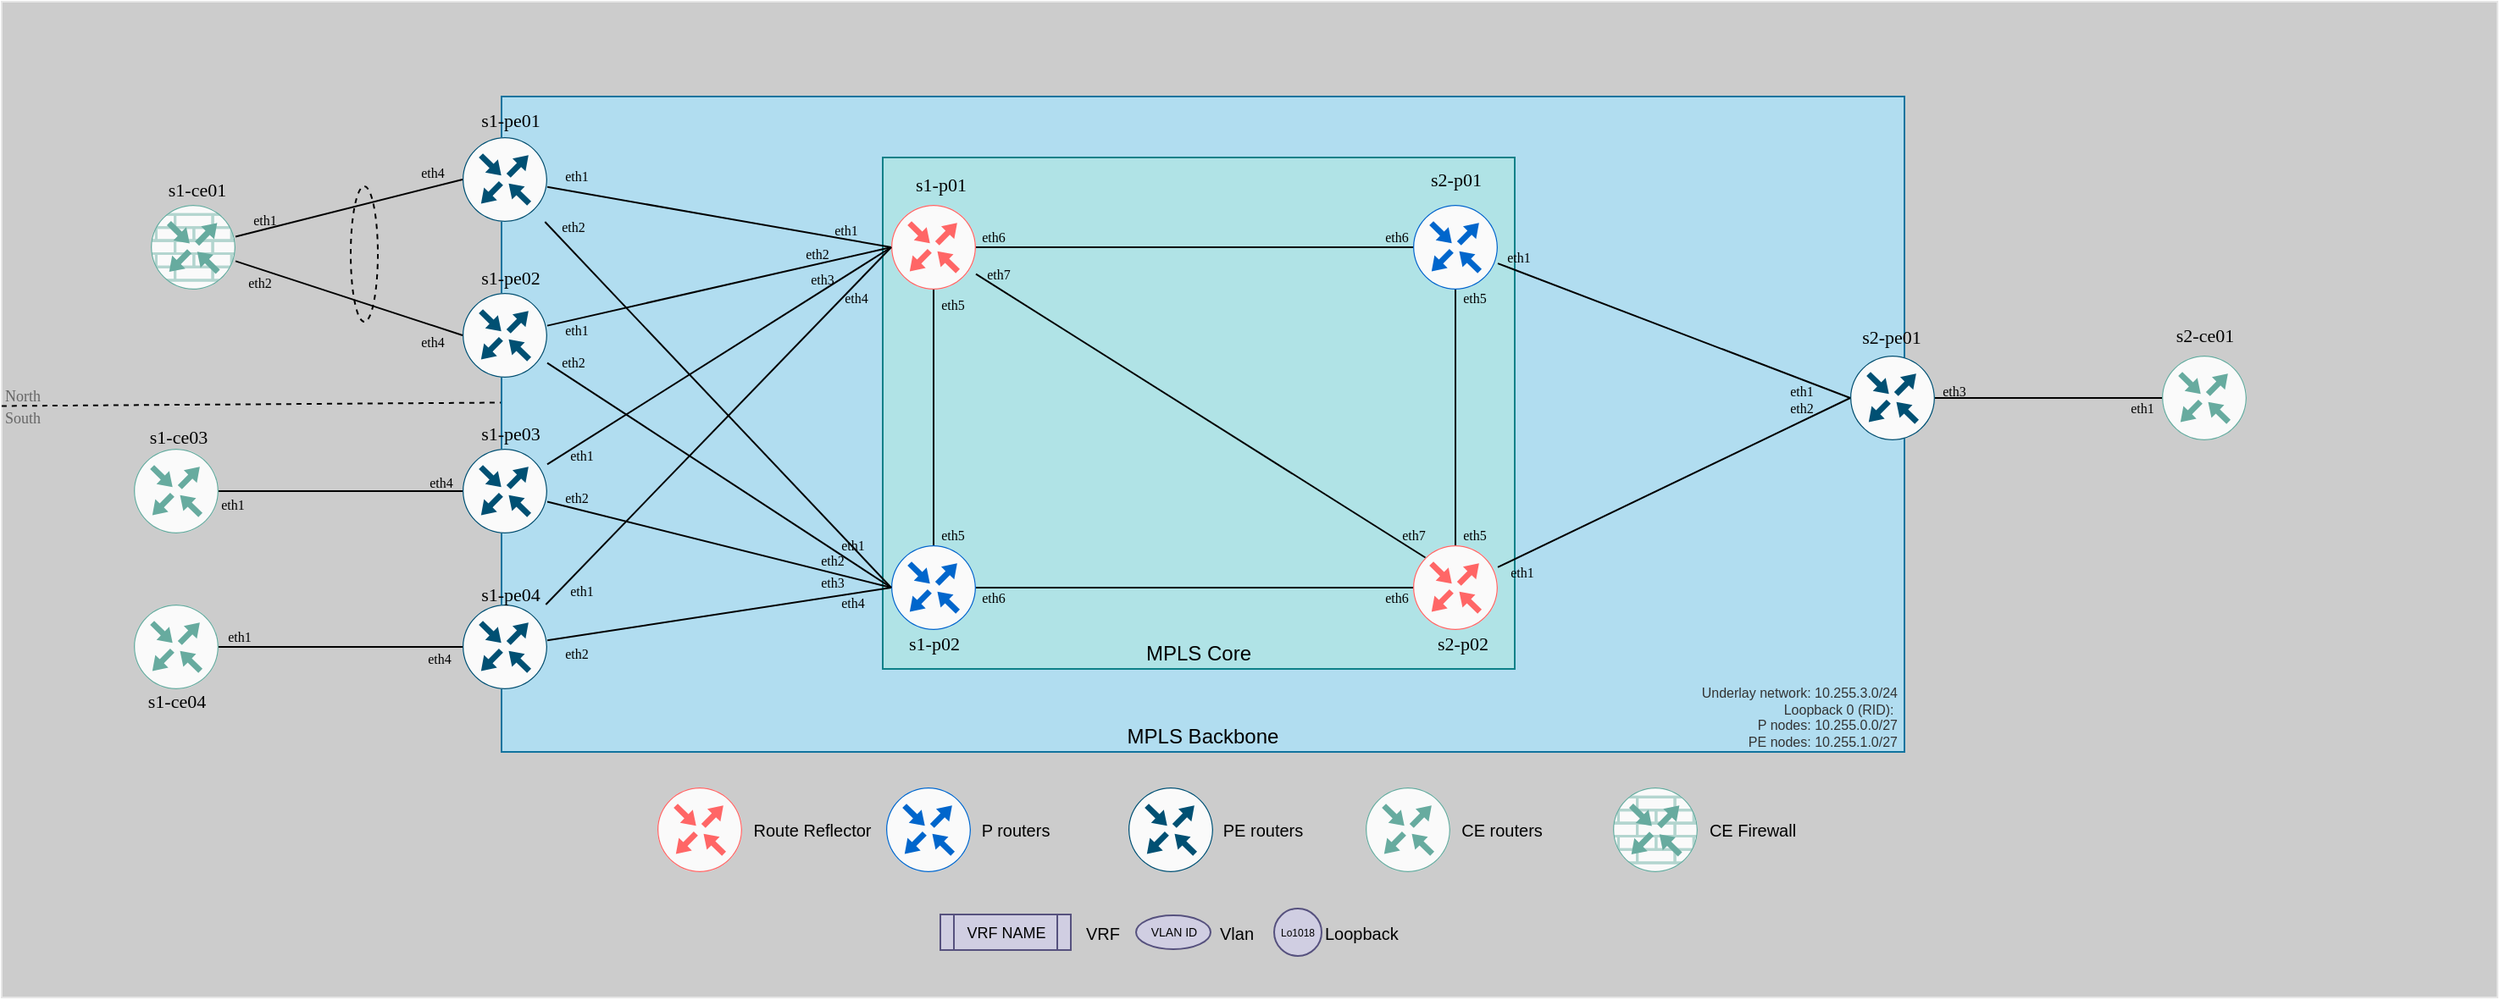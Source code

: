 <mxfile version="25.0.2">
  <diagram name="Page-1" id="-UelpCdYEey4y5baOnSz">
    <mxGraphModel dx="1755" dy="1075" grid="0" gridSize="10" guides="1" tooltips="1" connect="1" arrows="1" fold="1" page="0" pageScale="1" pageWidth="827" pageHeight="1169" math="0" shadow="0">
      <root>
        <mxCell id="0" />
        <mxCell id="-plp4mE1TCrz63QN9HbG-12" value="Background Image" parent="0" />
        <mxCell id="-plp4mE1TCrz63QN9HbG-13" value="" style="rounded=0;whiteSpace=wrap;html=1;fillColor=#CCCCCC;fontColor=#333333;strokeColor=#E6E6E6;" vertex="1" parent="-plp4mE1TCrz63QN9HbG-12">
          <mxGeometry x="-511" y="-124" width="1473" height="588" as="geometry" />
        </mxCell>
        <mxCell id="-plp4mE1TCrz63QN9HbG-14" value="" style="endArrow=none;dashed=1;html=1;rounded=0;fontSize=12;startSize=8;endSize=8;curved=1;entryX=0;entryY=0.467;entryDx=0;entryDy=0;entryPerimeter=0;exitX=0;exitY=0.406;exitDx=0;exitDy=0;exitPerimeter=0;" edge="1" parent="-plp4mE1TCrz63QN9HbG-12" source="-plp4mE1TCrz63QN9HbG-13" target="WSuv4SzaL3Qnk7HgxCXB-33">
          <mxGeometry width="50" height="50" relative="1" as="geometry">
            <mxPoint x="-587" y="136" as="sourcePoint" />
            <mxPoint x="-537" y="86" as="targetPoint" />
          </mxGeometry>
        </mxCell>
        <mxCell id="-plp4mE1TCrz63QN9HbG-15" value="s1-ce03" style="text;html=1;align=center;verticalAlign=middle;resizable=0;points=[];autosize=1;strokeColor=none;fillColor=none;fontSize=11;fontFamily=Verdana;" vertex="1" parent="-plp4mE1TCrz63QN9HbG-12">
          <mxGeometry x="-438" y="120" width="62" height="25" as="geometry" />
        </mxCell>
        <mxCell id="-plp4mE1TCrz63QN9HbG-16" value="South" style="text;html=1;align=left;verticalAlign=middle;resizable=0;points=[];autosize=1;strokeColor=none;fillColor=none;fontSize=9;fontFamily=Verdana;fontColor=#666666;" vertex="1" parent="-plp4mE1TCrz63QN9HbG-12">
          <mxGeometry x="-511" y="110" width="45" height="23" as="geometry" />
        </mxCell>
        <mxCell id="1" parent="0" />
        <mxCell id="WSuv4SzaL3Qnk7HgxCXB-33" value="MPLS Backbone" style="rounded=0;whiteSpace=wrap;html=1;fillColor=#b1ddf0;strokeColor=#10739e;verticalAlign=bottom;" parent="1" vertex="1">
          <mxGeometry x="-216" y="-68" width="828" height="387" as="geometry" />
        </mxCell>
        <mxCell id="WSuv4SzaL3Qnk7HgxCXB-26" value="MPLS Core" style="rounded=0;whiteSpace=wrap;html=1;fillColor=#b0e3e6;strokeColor=#0e8088;verticalAlign=bottom;" parent="1" vertex="1">
          <mxGeometry x="9" y="-32" width="373" height="302" as="geometry" />
        </mxCell>
        <mxCell id="WSuv4SzaL3Qnk7HgxCXB-204" value="" style="sketch=0;points=[[0.5,0,0],[1,0.5,0],[0.5,1,0],[0,0.5,0],[0.145,0.145,0],[0.856,0.145,0],[0.855,0.856,0],[0.145,0.855,0]];verticalLabelPosition=bottom;html=1;verticalAlign=top;aspect=fixed;align=center;pointerEvents=1;shape=mxgraph.cisco19.rect;prIcon=router;fillColor=#FAFAFA;strokeColor=#0066CC;fontSize=8;" parent="1" vertex="1">
          <mxGeometry x="11" y="340" width="50" height="50" as="geometry" />
        </mxCell>
        <mxCell id="WSuv4SzaL3Qnk7HgxCXB-205" value="P routers" style="text;html=1;align=center;verticalAlign=middle;resizable=0;points=[];autosize=1;strokeColor=none;fillColor=none;fontSize=10;" parent="1" vertex="1">
          <mxGeometry x="58" y="353" width="58" height="24" as="geometry" />
        </mxCell>
        <mxCell id="WSuv4SzaL3Qnk7HgxCXB-206" value="" style="sketch=0;points=[[0.5,0,0],[1,0.5,0],[0.5,1,0],[0,0.5,0],[0.145,0.145,0],[0.856,0.145,0],[0.855,0.856,0],[0.145,0.855,0]];verticalLabelPosition=bottom;html=1;verticalAlign=top;aspect=fixed;align=center;pointerEvents=1;shape=mxgraph.cisco19.rect;prIcon=router;fillColor=#FAFAFA;strokeColor=#005073;fontSize=8;" parent="1" vertex="1">
          <mxGeometry x="154" y="340" width="50" height="50" as="geometry" />
        </mxCell>
        <mxCell id="WSuv4SzaL3Qnk7HgxCXB-207" value="PE routers" style="text;html=1;align=center;verticalAlign=middle;resizable=0;points=[];autosize=1;strokeColor=none;fillColor=none;fontSize=10;" parent="1" vertex="1">
          <mxGeometry x="200.5" y="353" width="65" height="24" as="geometry" />
        </mxCell>
        <mxCell id="WSuv4SzaL3Qnk7HgxCXB-208" value="" style="sketch=0;points=[[0.5,0,0],[1,0.5,0],[0.5,1,0],[0,0.5,0],[0.145,0.145,0],[0.856,0.145,0],[0.855,0.856,0],[0.145,0.855,0]];verticalLabelPosition=bottom;html=1;verticalAlign=top;aspect=fixed;align=center;pointerEvents=1;shape=mxgraph.cisco19.rect;prIcon=router;fillColor=#FAFAFA;strokeColor=#67AB9F;fontSize=8;" parent="1" vertex="1">
          <mxGeometry x="294" y="340" width="50" height="50" as="geometry" />
        </mxCell>
        <mxCell id="WSuv4SzaL3Qnk7HgxCXB-209" value="CE routers" style="text;html=1;align=center;verticalAlign=middle;resizable=0;points=[];autosize=1;strokeColor=none;fillColor=none;fontSize=10;" parent="1" vertex="1">
          <mxGeometry x="341" y="353" width="66" height="24" as="geometry" />
        </mxCell>
        <mxCell id="WSuv4SzaL3Qnk7HgxCXB-210" value="" style="sketch=0;points=[[0.5,0,0],[1,0.5,0],[0.5,1,0],[0,0.5,0],[0.145,0.145,0],[0.856,0.145,0],[0.855,0.856,0],[0.145,0.855,0]];verticalLabelPosition=bottom;html=1;verticalAlign=top;aspect=fixed;align=center;pointerEvents=1;shape=mxgraph.cisco19.rect;prIcon=router_with_firewall;fillColor=#FAFAFA;strokeColor=#67AB9F;fontSize=8;" parent="1" vertex="1">
          <mxGeometry x="440" y="340" width="50" height="50" as="geometry" />
        </mxCell>
        <mxCell id="WSuv4SzaL3Qnk7HgxCXB-211" value="CE Firewall" style="text;html=1;align=center;verticalAlign=middle;resizable=0;points=[];autosize=1;strokeColor=none;fillColor=none;fontSize=10;" parent="1" vertex="1">
          <mxGeometry x="487" y="353" width="69" height="24" as="geometry" />
        </mxCell>
        <mxCell id="-plp4mE1TCrz63QN9HbG-1" value="VRF NAME" style="shape=process;whiteSpace=wrap;html=1;backgroundOutline=1;fillColor=#d0cee2;strokeColor=#56517e;fontSize=9;" vertex="1" parent="1">
          <mxGeometry x="43" y="415" width="77" height="21" as="geometry" />
        </mxCell>
        <mxCell id="-plp4mE1TCrz63QN9HbG-2" value="VRF" style="text;html=1;align=left;verticalAlign=middle;resizable=0;points=[];autosize=1;strokeColor=none;fillColor=none;fontSize=10;" vertex="1" parent="1">
          <mxGeometry x="127" y="413.5" width="38" height="24" as="geometry" />
        </mxCell>
        <mxCell id="-plp4mE1TCrz63QN9HbG-3" value="VLAN ID" style="ellipse;whiteSpace=wrap;html=1;fontSize=7;fillColor=#d0cee2;strokeColor=#56517e;" vertex="1" parent="1">
          <mxGeometry x="158.5" y="415.5" width="44" height="20" as="geometry" />
        </mxCell>
        <mxCell id="-plp4mE1TCrz63QN9HbG-5" value="Vlan" style="text;html=1;align=left;verticalAlign=middle;resizable=0;points=[];autosize=1;strokeColor=none;fillColor=none;fontSize=10;" vertex="1" parent="1">
          <mxGeometry x="206" y="413.5" width="38" height="24" as="geometry" />
        </mxCell>
        <mxCell id="-plp4mE1TCrz63QN9HbG-7" value="Lo1018" style="ellipse;whiteSpace=wrap;html=1;aspect=fixed;fillColor=#d0cee2;strokeColor=#56517e;fontSize=6;" vertex="1" parent="1">
          <mxGeometry x="240" y="411.5" width="28" height="28" as="geometry" />
        </mxCell>
        <mxCell id="-plp4mE1TCrz63QN9HbG-8" value="Loopback" style="text;html=1;align=left;verticalAlign=middle;resizable=0;points=[];autosize=1;strokeColor=none;fillColor=none;fontSize=10;" vertex="1" parent="1">
          <mxGeometry x="268" y="413.5" width="61" height="24" as="geometry" />
        </mxCell>
        <mxCell id="WSuv4SzaL3Qnk7HgxCXB-57" value="Topology" parent="0" />
        <mxCell id="WSuv4SzaL3Qnk7HgxCXB-58" value="" style="sketch=0;points=[[0.5,0,0],[1,0.5,0],[0.5,1,0],[0,0.5,0],[0.145,0.145,0],[0.856,0.145,0],[0.855,0.856,0],[0.145,0.855,0]];verticalLabelPosition=bottom;html=1;verticalAlign=top;aspect=fixed;align=center;pointerEvents=1;shape=mxgraph.cisco19.rect;prIcon=router;fillColor=#FAFAFA;strokeColor=#005073;" parent="WSuv4SzaL3Qnk7HgxCXB-57" vertex="1">
          <mxGeometry x="-239" y="-44" width="50" height="50" as="geometry" />
        </mxCell>
        <mxCell id="WSuv4SzaL3Qnk7HgxCXB-59" value="" style="sketch=0;points=[[0.5,0,0],[1,0.5,0],[0.5,1,0],[0,0.5,0],[0.145,0.145,0],[0.856,0.145,0],[0.855,0.856,0],[0.145,0.855,0]];verticalLabelPosition=bottom;html=1;verticalAlign=top;aspect=fixed;align=center;pointerEvents=1;shape=mxgraph.cisco19.rect;prIcon=router;fillColor=#FAFAFA;strokeColor=#005073;" parent="WSuv4SzaL3Qnk7HgxCXB-57" vertex="1">
          <mxGeometry x="-239" y="48" width="50" height="50" as="geometry" />
        </mxCell>
        <mxCell id="WSuv4SzaL3Qnk7HgxCXB-60" value="" style="sketch=0;points=[[0.5,0,0],[1,0.5,0],[0.5,1,0],[0,0.5,0],[0.145,0.145,0],[0.856,0.145,0],[0.855,0.856,0],[0.145,0.855,0]];verticalLabelPosition=bottom;html=1;verticalAlign=top;aspect=fixed;align=center;pointerEvents=1;shape=mxgraph.cisco19.rect;prIcon=router;fillColor=#FAFAFA;strokeColor=#005073;" parent="WSuv4SzaL3Qnk7HgxCXB-57" vertex="1">
          <mxGeometry x="-239" y="140" width="50" height="50" as="geometry" />
        </mxCell>
        <mxCell id="WSuv4SzaL3Qnk7HgxCXB-61" value="" style="sketch=0;points=[[0.5,0,0],[1,0.5,0],[0.5,1,0],[0,0.5,0],[0.145,0.145,0],[0.856,0.145,0],[0.855,0.856,0],[0.145,0.855,0]];verticalLabelPosition=bottom;html=1;verticalAlign=top;aspect=fixed;align=center;pointerEvents=1;shape=mxgraph.cisco19.rect;prIcon=router;fillColor=#FAFAFA;strokeColor=#005073;" parent="WSuv4SzaL3Qnk7HgxCXB-57" vertex="1">
          <mxGeometry x="-239" y="232" width="50" height="50" as="geometry" />
        </mxCell>
        <mxCell id="WSuv4SzaL3Qnk7HgxCXB-62" value="" style="sketch=0;points=[[0.5,0,0],[1,0.5,0],[0.5,1,0],[0,0.5,0],[0.145,0.145,0],[0.856,0.145,0],[0.855,0.856,0],[0.145,0.855,0]];verticalLabelPosition=bottom;html=1;verticalAlign=top;aspect=fixed;align=center;pointerEvents=1;shape=mxgraph.cisco19.rect;prIcon=router;fillColor=#FAFAFA;strokeColor=#FF6666;" parent="WSuv4SzaL3Qnk7HgxCXB-57" vertex="1">
          <mxGeometry x="14" y="-4" width="50" height="50" as="geometry" />
        </mxCell>
        <mxCell id="WSuv4SzaL3Qnk7HgxCXB-63" value="" style="sketch=0;points=[[0.5,0,0],[1,0.5,0],[0.5,1,0],[0,0.5,0],[0.145,0.145,0],[0.856,0.145,0],[0.855,0.856,0],[0.145,0.855,0]];verticalLabelPosition=bottom;html=1;verticalAlign=top;aspect=fixed;align=center;pointerEvents=1;shape=mxgraph.cisco19.rect;prIcon=router;fillColor=#FAFAFA;strokeColor=#0066CC;" parent="WSuv4SzaL3Qnk7HgxCXB-57" vertex="1">
          <mxGeometry x="14" y="197" width="50" height="50" as="geometry" />
        </mxCell>
        <mxCell id="WSuv4SzaL3Qnk7HgxCXB-64" value="" style="sketch=0;points=[[0.5,0,0],[1,0.5,0],[0.5,1,0],[0,0.5,0],[0.145,0.145,0],[0.856,0.145,0],[0.855,0.856,0],[0.145,0.855,0]];verticalLabelPosition=bottom;html=1;verticalAlign=top;aspect=fixed;align=center;pointerEvents=1;shape=mxgraph.cisco19.rect;prIcon=router;fillColor=#FAFAFA;strokeColor=#0066CC;" parent="WSuv4SzaL3Qnk7HgxCXB-57" vertex="1">
          <mxGeometry x="322" y="-4" width="50" height="50" as="geometry" />
        </mxCell>
        <mxCell id="WSuv4SzaL3Qnk7HgxCXB-65" value="" style="sketch=0;points=[[0.5,0,0],[1,0.5,0],[0.5,1,0],[0,0.5,0],[0.145,0.145,0],[0.856,0.145,0],[0.855,0.856,0],[0.145,0.855,0]];verticalLabelPosition=bottom;html=1;verticalAlign=top;aspect=fixed;align=center;pointerEvents=1;shape=mxgraph.cisco19.rect;prIcon=router;fillColor=#FAFAFA;strokeColor=#FF6666;" parent="WSuv4SzaL3Qnk7HgxCXB-57" vertex="1">
          <mxGeometry x="322" y="197" width="50" height="50" as="geometry" />
        </mxCell>
        <mxCell id="WSuv4SzaL3Qnk7HgxCXB-66" value="" style="sketch=0;points=[[0.5,0,0],[1,0.5,0],[0.5,1,0],[0,0.5,0],[0.145,0.145,0],[0.856,0.145,0],[0.855,0.856,0],[0.145,0.855,0]];verticalLabelPosition=bottom;html=1;verticalAlign=top;aspect=fixed;align=center;pointerEvents=1;shape=mxgraph.cisco19.rect;prIcon=router;fillColor=#FAFAFA;strokeColor=#005073;" parent="WSuv4SzaL3Qnk7HgxCXB-57" vertex="1">
          <mxGeometry x="580" y="85" width="50" height="50" as="geometry" />
        </mxCell>
        <mxCell id="WSuv4SzaL3Qnk7HgxCXB-67" style="edgeStyle=none;curved=1;rounded=0;orthogonalLoop=1;jettySize=auto;html=1;entryX=0;entryY=0.5;entryDx=0;entryDy=0;entryPerimeter=0;fontSize=12;startSize=8;endSize=8;endArrow=none;endFill=0;" parent="WSuv4SzaL3Qnk7HgxCXB-57" source="WSuv4SzaL3Qnk7HgxCXB-61" target="WSuv4SzaL3Qnk7HgxCXB-63" edge="1">
          <mxGeometry relative="1" as="geometry" />
        </mxCell>
        <mxCell id="WSuv4SzaL3Qnk7HgxCXB-68" style="edgeStyle=none;curved=1;rounded=0;orthogonalLoop=1;jettySize=auto;html=1;entryX=0;entryY=0.5;entryDx=0;entryDy=0;entryPerimeter=0;fontSize=12;startSize=8;endSize=8;endArrow=none;endFill=0;" parent="WSuv4SzaL3Qnk7HgxCXB-57" source="WSuv4SzaL3Qnk7HgxCXB-60" target="WSuv4SzaL3Qnk7HgxCXB-63" edge="1">
          <mxGeometry relative="1" as="geometry" />
        </mxCell>
        <mxCell id="WSuv4SzaL3Qnk7HgxCXB-69" style="edgeStyle=none;curved=1;rounded=0;orthogonalLoop=1;jettySize=auto;html=1;entryX=0;entryY=0.5;entryDx=0;entryDy=0;entryPerimeter=0;fontSize=12;startSize=8;endSize=8;endArrow=none;endFill=0;" parent="WSuv4SzaL3Qnk7HgxCXB-57" source="WSuv4SzaL3Qnk7HgxCXB-59" target="WSuv4SzaL3Qnk7HgxCXB-62" edge="1">
          <mxGeometry relative="1" as="geometry" />
        </mxCell>
        <mxCell id="WSuv4SzaL3Qnk7HgxCXB-70" style="edgeStyle=none;curved=1;rounded=0;orthogonalLoop=1;jettySize=auto;html=1;entryX=0;entryY=0.5;entryDx=0;entryDy=0;entryPerimeter=0;fontSize=12;startSize=8;endSize=8;endArrow=none;endFill=0;" parent="WSuv4SzaL3Qnk7HgxCXB-57" source="WSuv4SzaL3Qnk7HgxCXB-58" target="WSuv4SzaL3Qnk7HgxCXB-62" edge="1">
          <mxGeometry relative="1" as="geometry" />
        </mxCell>
        <mxCell id="WSuv4SzaL3Qnk7HgxCXB-71" style="edgeStyle=none;curved=1;rounded=0;orthogonalLoop=1;jettySize=auto;html=1;fontSize=12;startSize=8;endSize=8;endArrow=none;endFill=0;strokeWidth=1;" parent="WSuv4SzaL3Qnk7HgxCXB-57" source="WSuv4SzaL3Qnk7HgxCXB-62" target="WSuv4SzaL3Qnk7HgxCXB-64" edge="1">
          <mxGeometry relative="1" as="geometry">
            <mxPoint x="252" y="21" as="targetPoint" />
          </mxGeometry>
        </mxCell>
        <mxCell id="WSuv4SzaL3Qnk7HgxCXB-72" style="edgeStyle=none;curved=1;rounded=0;orthogonalLoop=1;jettySize=auto;html=1;entryX=0;entryY=0.5;entryDx=0;entryDy=0;entryPerimeter=0;fontSize=12;startSize=8;endSize=8;endArrow=none;endFill=0;strokeWidth=1;" parent="WSuv4SzaL3Qnk7HgxCXB-57" source="WSuv4SzaL3Qnk7HgxCXB-63" target="WSuv4SzaL3Qnk7HgxCXB-65" edge="1">
          <mxGeometry relative="1" as="geometry" />
        </mxCell>
        <mxCell id="WSuv4SzaL3Qnk7HgxCXB-73" style="edgeStyle=none;curved=1;rounded=0;orthogonalLoop=1;jettySize=auto;html=1;fontSize=12;startSize=8;endSize=8;entryX=0.5;entryY=1;entryDx=0;entryDy=0;entryPerimeter=0;endArrow=none;endFill=0;strokeWidth=1;" parent="WSuv4SzaL3Qnk7HgxCXB-57" source="WSuv4SzaL3Qnk7HgxCXB-63" target="WSuv4SzaL3Qnk7HgxCXB-62" edge="1">
          <mxGeometry relative="1" as="geometry">
            <mxPoint x="325" y="31" as="targetPoint" />
          </mxGeometry>
        </mxCell>
        <mxCell id="WSuv4SzaL3Qnk7HgxCXB-74" style="edgeStyle=none;curved=1;rounded=0;orthogonalLoop=1;jettySize=auto;html=1;entryX=0.5;entryY=0;entryDx=0;entryDy=0;entryPerimeter=0;fontSize=12;startSize=8;endSize=8;endArrow=none;endFill=0;strokeWidth=1;" parent="WSuv4SzaL3Qnk7HgxCXB-57" source="WSuv4SzaL3Qnk7HgxCXB-64" target="WSuv4SzaL3Qnk7HgxCXB-65" edge="1">
          <mxGeometry relative="1" as="geometry" />
        </mxCell>
        <mxCell id="WSuv4SzaL3Qnk7HgxCXB-75" style="edgeStyle=none;curved=1;rounded=0;orthogonalLoop=1;jettySize=auto;html=1;entryX=0.145;entryY=0.145;entryDx=0;entryDy=0;entryPerimeter=0;fontSize=12;startSize=8;endSize=8;endArrow=none;endFill=0;strokeWidth=1;" parent="WSuv4SzaL3Qnk7HgxCXB-57" source="WSuv4SzaL3Qnk7HgxCXB-62" target="WSuv4SzaL3Qnk7HgxCXB-65" edge="1">
          <mxGeometry relative="1" as="geometry" />
        </mxCell>
        <mxCell id="WSuv4SzaL3Qnk7HgxCXB-76" style="edgeStyle=none;curved=1;rounded=0;orthogonalLoop=1;jettySize=auto;html=1;entryX=0;entryY=0.5;entryDx=0;entryDy=0;entryPerimeter=0;fontSize=12;startSize=8;endSize=8;endArrow=none;endFill=0;" parent="WSuv4SzaL3Qnk7HgxCXB-57" source="WSuv4SzaL3Qnk7HgxCXB-58" target="WSuv4SzaL3Qnk7HgxCXB-63" edge="1">
          <mxGeometry relative="1" as="geometry" />
        </mxCell>
        <mxCell id="WSuv4SzaL3Qnk7HgxCXB-77" style="edgeStyle=none;curved=1;rounded=0;orthogonalLoop=1;jettySize=auto;html=1;entryX=0;entryY=0.5;entryDx=0;entryDy=0;entryPerimeter=0;fontSize=12;startSize=8;endSize=8;endArrow=none;endFill=0;" parent="WSuv4SzaL3Qnk7HgxCXB-57" source="WSuv4SzaL3Qnk7HgxCXB-59" target="WSuv4SzaL3Qnk7HgxCXB-63" edge="1">
          <mxGeometry relative="1" as="geometry" />
        </mxCell>
        <mxCell id="WSuv4SzaL3Qnk7HgxCXB-78" style="edgeStyle=none;curved=1;rounded=0;orthogonalLoop=1;jettySize=auto;html=1;entryX=0;entryY=0.5;entryDx=0;entryDy=0;entryPerimeter=0;fontSize=12;startSize=8;endSize=8;endArrow=none;endFill=0;" parent="WSuv4SzaL3Qnk7HgxCXB-57" source="WSuv4SzaL3Qnk7HgxCXB-60" target="WSuv4SzaL3Qnk7HgxCXB-62" edge="1">
          <mxGeometry relative="1" as="geometry" />
        </mxCell>
        <mxCell id="WSuv4SzaL3Qnk7HgxCXB-79" style="edgeStyle=none;curved=1;rounded=0;orthogonalLoop=1;jettySize=auto;html=1;entryX=0;entryY=0.5;entryDx=0;entryDy=0;entryPerimeter=0;fontSize=12;startSize=8;endSize=8;endArrow=none;endFill=0;" parent="WSuv4SzaL3Qnk7HgxCXB-57" source="WSuv4SzaL3Qnk7HgxCXB-61" target="WSuv4SzaL3Qnk7HgxCXB-62" edge="1">
          <mxGeometry relative="1" as="geometry" />
        </mxCell>
        <mxCell id="WSuv4SzaL3Qnk7HgxCXB-80" style="edgeStyle=none;curved=1;rounded=0;orthogonalLoop=1;jettySize=auto;html=1;entryX=0;entryY=0.5;entryDx=0;entryDy=0;entryPerimeter=0;fontSize=12;startSize=8;endSize=8;endArrow=none;endFill=0;" parent="WSuv4SzaL3Qnk7HgxCXB-57" source="WSuv4SzaL3Qnk7HgxCXB-64" target="WSuv4SzaL3Qnk7HgxCXB-66" edge="1">
          <mxGeometry relative="1" as="geometry" />
        </mxCell>
        <mxCell id="WSuv4SzaL3Qnk7HgxCXB-81" style="edgeStyle=none;curved=1;rounded=0;orthogonalLoop=1;jettySize=auto;html=1;entryX=0;entryY=0.5;entryDx=0;entryDy=0;entryPerimeter=0;fontSize=12;startSize=8;endSize=8;endArrow=none;endFill=0;" parent="WSuv4SzaL3Qnk7HgxCXB-57" source="WSuv4SzaL3Qnk7HgxCXB-65" target="WSuv4SzaL3Qnk7HgxCXB-66" edge="1">
          <mxGeometry relative="1" as="geometry" />
        </mxCell>
        <mxCell id="WSuv4SzaL3Qnk7HgxCXB-86" value="" style="sketch=0;points=[[0.5,0,0],[1,0.5,0],[0.5,1,0],[0,0.5,0],[0.145,0.145,0],[0.856,0.145,0],[0.855,0.856,0],[0.145,0.855,0]];verticalLabelPosition=bottom;html=1;verticalAlign=top;aspect=fixed;align=center;pointerEvents=1;shape=mxgraph.cisco19.rect;prIcon=router_with_firewall;fillColor=#FAFAFA;strokeColor=#67AB9F;" parent="WSuv4SzaL3Qnk7HgxCXB-57" vertex="1">
          <mxGeometry x="-423" y="-4" width="50" height="50" as="geometry" />
        </mxCell>
        <mxCell id="WSuv4SzaL3Qnk7HgxCXB-90" style="edgeStyle=none;curved=1;rounded=0;orthogonalLoop=1;jettySize=auto;html=1;entryX=0;entryY=0.5;entryDx=0;entryDy=0;entryPerimeter=0;fontSize=12;startSize=8;endSize=8;endArrow=none;endFill=0;" parent="WSuv4SzaL3Qnk7HgxCXB-57" source="WSuv4SzaL3Qnk7HgxCXB-86" target="WSuv4SzaL3Qnk7HgxCXB-58" edge="1">
          <mxGeometry relative="1" as="geometry" />
        </mxCell>
        <mxCell id="WSuv4SzaL3Qnk7HgxCXB-91" style="edgeStyle=none;curved=1;rounded=0;orthogonalLoop=1;jettySize=auto;html=1;entryX=0;entryY=0.5;entryDx=0;entryDy=0;entryPerimeter=0;fontSize=12;startSize=8;endSize=8;endArrow=none;endFill=0;" parent="WSuv4SzaL3Qnk7HgxCXB-57" source="WSuv4SzaL3Qnk7HgxCXB-86" target="WSuv4SzaL3Qnk7HgxCXB-59" edge="1">
          <mxGeometry relative="1" as="geometry" />
        </mxCell>
        <mxCell id="WSuv4SzaL3Qnk7HgxCXB-95" value="" style="sketch=0;points=[[0.5,0,0],[1,0.5,0],[0.5,1,0],[0,0.5,0],[0.145,0.145,0],[0.856,0.145,0],[0.855,0.856,0],[0.145,0.855,0]];verticalLabelPosition=bottom;html=1;verticalAlign=top;aspect=fixed;align=center;pointerEvents=1;shape=mxgraph.cisco19.rect;prIcon=router;fillColor=#FAFAFA;strokeColor=#67AB9F;" parent="WSuv4SzaL3Qnk7HgxCXB-57" vertex="1">
          <mxGeometry x="764" y="85" width="50" height="50" as="geometry" />
        </mxCell>
        <mxCell id="WSuv4SzaL3Qnk7HgxCXB-97" style="edgeStyle=none;curved=1;rounded=0;orthogonalLoop=1;jettySize=auto;html=1;entryX=1;entryY=0.5;entryDx=0;entryDy=0;entryPerimeter=0;fontSize=12;startSize=8;endSize=8;endArrow=none;endFill=0;" parent="WSuv4SzaL3Qnk7HgxCXB-57" source="WSuv4SzaL3Qnk7HgxCXB-95" target="WSuv4SzaL3Qnk7HgxCXB-66" edge="1">
          <mxGeometry relative="1" as="geometry" />
        </mxCell>
        <mxCell id="WSuv4SzaL3Qnk7HgxCXB-151" value="" style="ellipse;whiteSpace=wrap;html=1;fillColor=none;dashed=1;" parent="WSuv4SzaL3Qnk7HgxCXB-57" vertex="1">
          <mxGeometry x="-305" y="-15" width="16" height="80" as="geometry" />
        </mxCell>
        <UserObject label="&lt;div&gt;&lt;span data-lucid-type=&quot;application/vnd.lucid.text&quot; data-lucid-content=&quot;{&amp;quot;t&amp;quot;:&amp;quot;Loopback 0 (RID): 1.0.0.x ISIS: 49.019.168.0.00x.00&amp;quot;,&amp;quot;m&amp;quot;:[{&amp;quot;s&amp;quot;:0,&amp;quot;n&amp;quot;:&amp;quot;a&amp;quot;,&amp;quot;v&amp;quot;:&amp;quot;left&amp;quot;},{&amp;quot;s&amp;quot;:0,&amp;quot;n&amp;quot;:&amp;quot;c&amp;quot;,&amp;quot;v&amp;quot;:&amp;quot;333333ff&amp;quot;,&amp;quot;e&amp;quot;:56},{&amp;quot;s&amp;quot;:0,&amp;quot;n&amp;quot;:&amp;quot;s&amp;quot;,&amp;quot;v&amp;quot;:17.778,&amp;quot;e&amp;quot;:56}]}&quot;&gt;&lt;span style=&quot;color: rgb(51, 51, 51);&quot;&gt;&lt;font&gt;Underlay network: 10.255.3.0/24&lt;/font&gt;&lt;/span&gt;&lt;/span&gt;&lt;/div&gt;&lt;span data-lucid-type=&quot;application/vnd.lucid.text&quot; data-lucid-content=&quot;{&amp;quot;t&amp;quot;:&amp;quot;Loopback 0 (RID): 1.0.0.x ISIS: 49.019.168.0.00x.00&amp;quot;,&amp;quot;m&amp;quot;:[{&amp;quot;s&amp;quot;:0,&amp;quot;n&amp;quot;:&amp;quot;a&amp;quot;,&amp;quot;v&amp;quot;:&amp;quot;left&amp;quot;},{&amp;quot;s&amp;quot;:0,&amp;quot;n&amp;quot;:&amp;quot;c&amp;quot;,&amp;quot;v&amp;quot;:&amp;quot;333333ff&amp;quot;,&amp;quot;e&amp;quot;:56},{&amp;quot;s&amp;quot;:0,&amp;quot;n&amp;quot;:&amp;quot;s&amp;quot;,&amp;quot;v&amp;quot;:17.778,&amp;quot;e&amp;quot;:56}]}&quot;&gt;&lt;span style=&quot;color: rgb(51, 51, 51);&quot;&gt;&lt;font&gt;Loopback 0 (RID):&amp;nbsp;&lt;br&gt;&lt;/font&gt;&lt;/span&gt;&lt;/span&gt;&lt;div&gt;&lt;span data-lucid-type=&quot;application/vnd.lucid.text&quot; data-lucid-content=&quot;{&amp;quot;t&amp;quot;:&amp;quot;Loopback 0 (RID): 1.0.0.x ISIS: 49.019.168.0.00x.00&amp;quot;,&amp;quot;m&amp;quot;:[{&amp;quot;s&amp;quot;:0,&amp;quot;n&amp;quot;:&amp;quot;a&amp;quot;,&amp;quot;v&amp;quot;:&amp;quot;left&amp;quot;},{&amp;quot;s&amp;quot;:0,&amp;quot;n&amp;quot;:&amp;quot;c&amp;quot;,&amp;quot;v&amp;quot;:&amp;quot;333333ff&amp;quot;,&amp;quot;e&amp;quot;:56},{&amp;quot;s&amp;quot;:0,&amp;quot;n&amp;quot;:&amp;quot;s&amp;quot;,&amp;quot;v&amp;quot;:17.778,&amp;quot;e&amp;quot;:56}]}&quot;&gt;&lt;font style=&quot;&quot;&gt;&lt;font color=&quot;#333333&quot;&gt;P nodes: 10.255.0.0/27&lt;/font&gt;&lt;br&gt;&lt;/font&gt;&lt;/span&gt;&lt;/div&gt;&lt;div&gt;&lt;span data-lucid-type=&quot;application/vnd.lucid.text&quot; data-lucid-content=&quot;{&amp;quot;t&amp;quot;:&amp;quot;Loopback 0 (RID): 1.0.0.x ISIS: 49.019.168.0.00x.00&amp;quot;,&amp;quot;m&amp;quot;:[{&amp;quot;s&amp;quot;:0,&amp;quot;n&amp;quot;:&amp;quot;a&amp;quot;,&amp;quot;v&amp;quot;:&amp;quot;left&amp;quot;},{&amp;quot;s&amp;quot;:0,&amp;quot;n&amp;quot;:&amp;quot;c&amp;quot;,&amp;quot;v&amp;quot;:&amp;quot;333333ff&amp;quot;,&amp;quot;e&amp;quot;:56},{&amp;quot;s&amp;quot;:0,&amp;quot;n&amp;quot;:&amp;quot;s&amp;quot;,&amp;quot;v&amp;quot;:17.778,&amp;quot;e&amp;quot;:56}]}&quot;&gt;&lt;font style=&quot;&quot;&gt;&lt;font color=&quot;#333333&quot;&gt;PE nodes:&amp;nbsp;&lt;/font&gt;&lt;/font&gt;&lt;/span&gt;&lt;span style=&quot;background-color: initial;&quot;&gt;&lt;font color=&quot;#333333&quot;&gt;10.255.1.0/27&lt;/font&gt;&lt;/span&gt;&lt;/div&gt;" id="WSuv4SzaL3Qnk7HgxCXB-153">
          <mxCell style="text;whiteSpace=wrap;html=1;align=right;fontSize=8;fontFamily=Helvetica;" parent="WSuv4SzaL3Qnk7HgxCXB-57" vertex="1">
            <mxGeometry x="485" y="273" width="125" height="38" as="geometry" />
          </mxCell>
        </UserObject>
        <mxCell id="WSuv4SzaL3Qnk7HgxCXB-192" value="" style="sketch=0;points=[[0.5,0,0],[1,0.5,0],[0.5,1,0],[0,0.5,0],[0.145,0.145,0],[0.856,0.145,0],[0.855,0.856,0],[0.145,0.855,0]];verticalLabelPosition=bottom;html=1;verticalAlign=top;aspect=fixed;align=center;pointerEvents=1;shape=mxgraph.cisco19.rect;prIcon=router;fillColor=#FAFAFA;strokeColor=#67AB9F;" parent="WSuv4SzaL3Qnk7HgxCXB-57" vertex="1">
          <mxGeometry x="-433" y="140" width="50" height="50" as="geometry" />
        </mxCell>
        <mxCell id="WSuv4SzaL3Qnk7HgxCXB-198" value="" style="sketch=0;points=[[0.5,0,0],[1,0.5,0],[0.5,1,0],[0,0.5,0],[0.145,0.145,0],[0.856,0.145,0],[0.855,0.856,0],[0.145,0.855,0]];verticalLabelPosition=bottom;html=1;verticalAlign=top;aspect=fixed;align=center;pointerEvents=1;shape=mxgraph.cisco19.rect;prIcon=router;fillColor=#FAFAFA;strokeColor=#67AB9F;dashed=1;dashPattern=8 8;" parent="WSuv4SzaL3Qnk7HgxCXB-57" vertex="1">
          <mxGeometry x="-433" y="232" width="50" height="50" as="geometry" />
        </mxCell>
        <mxCell id="WSuv4SzaL3Qnk7HgxCXB-200" style="edgeStyle=none;curved=1;rounded=0;orthogonalLoop=1;jettySize=auto;html=1;entryX=0;entryY=0.5;entryDx=0;entryDy=0;entryPerimeter=0;fontSize=12;startSize=8;endSize=8;endArrow=none;endFill=0;exitX=1;exitY=0.5;exitDx=0;exitDy=0;exitPerimeter=0;" parent="WSuv4SzaL3Qnk7HgxCXB-57" source="WSuv4SzaL3Qnk7HgxCXB-192" target="WSuv4SzaL3Qnk7HgxCXB-60" edge="1">
          <mxGeometry relative="1" as="geometry">
            <mxPoint x="-363" y="39" as="sourcePoint" />
            <mxPoint x="-229" y="83" as="targetPoint" />
          </mxGeometry>
        </mxCell>
        <mxCell id="WSuv4SzaL3Qnk7HgxCXB-201" style="edgeStyle=none;curved=1;rounded=0;orthogonalLoop=1;jettySize=auto;html=1;entryX=0;entryY=0.5;entryDx=0;entryDy=0;entryPerimeter=0;fontSize=12;startSize=8;endSize=8;endArrow=none;endFill=0;exitX=1;exitY=0.5;exitDx=0;exitDy=0;exitPerimeter=0;" parent="WSuv4SzaL3Qnk7HgxCXB-57" source="WSuv4SzaL3Qnk7HgxCXB-198" target="WSuv4SzaL3Qnk7HgxCXB-61" edge="1">
          <mxGeometry relative="1" as="geometry">
            <mxPoint x="-353" y="49" as="sourcePoint" />
            <mxPoint x="-219" y="93" as="targetPoint" />
          </mxGeometry>
        </mxCell>
        <mxCell id="-plp4mE1TCrz63QN9HbG-9" value="" style="sketch=0;points=[[0.5,0,0],[1,0.5,0],[0.5,1,0],[0,0.5,0],[0.145,0.145,0],[0.856,0.145,0],[0.855,0.856,0],[0.145,0.855,0]];verticalLabelPosition=bottom;html=1;verticalAlign=top;aspect=fixed;align=center;pointerEvents=1;shape=mxgraph.cisco19.rect;prIcon=router;fillColor=#FAFAFA;strokeColor=#FF6666;" vertex="1" parent="WSuv4SzaL3Qnk7HgxCXB-57">
          <mxGeometry x="-124" y="340" width="50" height="50" as="geometry" />
        </mxCell>
        <mxCell id="-plp4mE1TCrz63QN9HbG-10" value="Route Reflector" style="text;html=1;align=center;verticalAlign=middle;resizable=0;points=[];autosize=1;strokeColor=none;fillColor=none;fontSize=10;" vertex="1" parent="WSuv4SzaL3Qnk7HgxCXB-57">
          <mxGeometry x="-77" y="353" width="87" height="24" as="geometry" />
        </mxCell>
        <mxCell id="WSuv4SzaL3Qnk7HgxCXB-48" value="Hostnames" parent="0" />
        <mxCell id="WSuv4SzaL3Qnk7HgxCXB-49" value="s1-p01" style="text;html=1;align=center;verticalAlign=middle;resizable=0;points=[];autosize=1;strokeColor=none;fillColor=none;fontSize=11;fontFamily=Verdana;" parent="WSuv4SzaL3Qnk7HgxCXB-48" vertex="1">
          <mxGeometry x="14" y="-29" width="57" height="25" as="geometry" />
        </mxCell>
        <mxCell id="WSuv4SzaL3Qnk7HgxCXB-50" value="s1-p02" style="text;html=1;align=center;verticalAlign=middle;resizable=0;points=[];autosize=1;strokeColor=none;fillColor=none;fontSize=11;fontFamily=Verdana;" parent="WSuv4SzaL3Qnk7HgxCXB-48" vertex="1">
          <mxGeometry x="10.5" y="242" width="57" height="25" as="geometry" />
        </mxCell>
        <mxCell id="WSuv4SzaL3Qnk7HgxCXB-51" value="s2-pe01" style="text;html=1;align=center;verticalAlign=middle;resizable=0;points=[];autosize=1;strokeColor=none;fillColor=none;fontSize=11;fontFamily=Verdana;" parent="WSuv4SzaL3Qnk7HgxCXB-48" vertex="1">
          <mxGeometry x="572" y="61" width="63" height="25" as="geometry" />
        </mxCell>
        <mxCell id="WSuv4SzaL3Qnk7HgxCXB-52" value="s1-pe02" style="text;html=1;align=center;verticalAlign=middle;resizable=0;points=[];autosize=1;strokeColor=none;fillColor=none;fontSize=11;fontFamily=Verdana;" parent="WSuv4SzaL3Qnk7HgxCXB-48" vertex="1">
          <mxGeometry x="-243" y="26" width="63" height="25" as="geometry" />
        </mxCell>
        <mxCell id="WSuv4SzaL3Qnk7HgxCXB-53" value="s1-pe03" style="text;html=1;align=center;verticalAlign=middle;resizable=0;points=[];autosize=1;strokeColor=none;fillColor=none;fontSize=11;fontFamily=Verdana;" parent="WSuv4SzaL3Qnk7HgxCXB-48" vertex="1">
          <mxGeometry x="-243" y="118" width="63" height="25" as="geometry" />
        </mxCell>
        <mxCell id="WSuv4SzaL3Qnk7HgxCXB-54" value="s1-pe04" style="text;html=1;align=center;verticalAlign=middle;resizable=0;points=[];autosize=1;strokeColor=none;fillColor=none;fontSize=11;fontFamily=Verdana;" parent="WSuv4SzaL3Qnk7HgxCXB-48" vertex="1">
          <mxGeometry x="-243" y="213" width="63" height="25" as="geometry" />
        </mxCell>
        <mxCell id="WSuv4SzaL3Qnk7HgxCXB-55" value="s2-p02" style="text;html=1;align=center;verticalAlign=middle;resizable=0;points=[];autosize=1;strokeColor=none;fillColor=none;fontSize=11;fontFamily=Verdana;" parent="WSuv4SzaL3Qnk7HgxCXB-48" vertex="1">
          <mxGeometry x="322" y="242" width="57" height="25" as="geometry" />
        </mxCell>
        <mxCell id="WSuv4SzaL3Qnk7HgxCXB-56" value="s2-p01" style="text;html=1;align=center;verticalAlign=middle;resizable=0;points=[];autosize=1;strokeColor=none;fillColor=none;fontSize=11;fontFamily=Verdana;" parent="WSuv4SzaL3Qnk7HgxCXB-48" vertex="1">
          <mxGeometry x="318.5" y="-31.5" width="57" height="25" as="geometry" />
        </mxCell>
        <mxCell id="WSuv4SzaL3Qnk7HgxCXB-98" value="s1-ce01" style="text;html=1;align=center;verticalAlign=middle;resizable=0;points=[];autosize=1;strokeColor=none;fillColor=none;fontSize=11;fontFamily=Verdana;" parent="WSuv4SzaL3Qnk7HgxCXB-48" vertex="1">
          <mxGeometry x="-427.5" y="-26" width="62" height="25" as="geometry" />
        </mxCell>
        <mxCell id="WSuv4SzaL3Qnk7HgxCXB-100" value="s2-ce01" style="text;html=1;align=center;verticalAlign=middle;resizable=0;points=[];autosize=1;strokeColor=none;fillColor=none;fontSize=11;fontFamily=Verdana;" parent="WSuv4SzaL3Qnk7HgxCXB-48" vertex="1">
          <mxGeometry x="758" y="60.5" width="62" height="25" as="geometry" />
        </mxCell>
        <mxCell id="WSuv4SzaL3Qnk7HgxCXB-101" value="s1-pe01" style="text;html=1;align=center;verticalAlign=middle;resizable=0;points=[];autosize=1;strokeColor=none;fillColor=none;fontSize=11;fontFamily=Verdana;" parent="WSuv4SzaL3Qnk7HgxCXB-48" vertex="1">
          <mxGeometry x="-243" y="-67" width="63" height="25" as="geometry" />
        </mxCell>
        <mxCell id="WSuv4SzaL3Qnk7HgxCXB-202" value="North" style="text;html=1;align=left;verticalAlign=middle;resizable=0;points=[];autosize=1;strokeColor=none;fillColor=none;fontSize=9;fontFamily=Verdana;fontColor=#666666;" parent="WSuv4SzaL3Qnk7HgxCXB-48" vertex="1">
          <mxGeometry x="-511" y="97" width="43" height="23" as="geometry" />
        </mxCell>
        <mxCell id="WSuv4SzaL3Qnk7HgxCXB-203" value="s1-ce04" style="text;html=1;align=center;verticalAlign=middle;resizable=0;points=[];autosize=1;strokeColor=none;fillColor=none;fontSize=11;fontFamily=Verdana;" parent="WSuv4SzaL3Qnk7HgxCXB-48" vertex="1">
          <mxGeometry x="-439" y="276" width="62" height="25" as="geometry" />
        </mxCell>
        <mxCell id="WSuv4SzaL3Qnk7HgxCXB-106" value="Interfaces" parent="0" />
        <mxCell id="WSuv4SzaL3Qnk7HgxCXB-107" value="eth1" style="text;html=1;align=center;verticalAlign=middle;resizable=0;points=[];autosize=1;strokeColor=none;fillColor=none;fontSize=8;fontFamily=Verdana;" parent="WSuv4SzaL3Qnk7HgxCXB-106" vertex="1">
          <mxGeometry x="-374" y="-6" width="36" height="22" as="geometry" />
        </mxCell>
        <mxCell id="WSuv4SzaL3Qnk7HgxCXB-108" value="eth2" style="text;html=1;align=center;verticalAlign=middle;resizable=0;points=[];autosize=1;strokeColor=none;fillColor=none;fontSize=8;fontFamily=Verdana;" parent="WSuv4SzaL3Qnk7HgxCXB-106" vertex="1">
          <mxGeometry x="-377" y="31" width="36" height="22" as="geometry" />
        </mxCell>
        <mxCell id="WSuv4SzaL3Qnk7HgxCXB-109" value="eth4" style="text;html=1;align=center;verticalAlign=middle;resizable=0;points=[];autosize=1;strokeColor=none;fillColor=none;fontSize=8;fontFamily=Verdana;" parent="WSuv4SzaL3Qnk7HgxCXB-106" vertex="1">
          <mxGeometry x="-275" y="-34" width="36" height="22" as="geometry" />
        </mxCell>
        <mxCell id="WSuv4SzaL3Qnk7HgxCXB-110" value="eth4" style="text;html=1;align=center;verticalAlign=middle;resizable=0;points=[];autosize=1;strokeColor=none;fillColor=none;fontSize=8;fontFamily=Verdana;" parent="WSuv4SzaL3Qnk7HgxCXB-106" vertex="1">
          <mxGeometry x="-275" y="66" width="36" height="22" as="geometry" />
        </mxCell>
        <mxCell id="WSuv4SzaL3Qnk7HgxCXB-111" value="eth4" style="text;html=1;align=center;verticalAlign=middle;resizable=0;points=[];autosize=1;strokeColor=none;fillColor=none;fontSize=8;fontFamily=Verdana;" parent="WSuv4SzaL3Qnk7HgxCXB-106" vertex="1">
          <mxGeometry x="-270" y="149" width="36" height="22" as="geometry" />
        </mxCell>
        <mxCell id="WSuv4SzaL3Qnk7HgxCXB-112" value="eth4" style="text;html=1;align=center;verticalAlign=middle;resizable=0;points=[];autosize=1;strokeColor=none;fillColor=none;fontSize=8;fontFamily=Verdana;" parent="WSuv4SzaL3Qnk7HgxCXB-106" vertex="1">
          <mxGeometry x="-271" y="253" width="36" height="22" as="geometry" />
        </mxCell>
        <mxCell id="WSuv4SzaL3Qnk7HgxCXB-115" value="eth1" style="text;html=1;align=center;verticalAlign=middle;resizable=0;points=[];autosize=1;strokeColor=none;fillColor=none;fontSize=8;fontFamily=Verdana;" parent="WSuv4SzaL3Qnk7HgxCXB-106" vertex="1">
          <mxGeometry x="-190" y="-32" width="36" height="22" as="geometry" />
        </mxCell>
        <mxCell id="WSuv4SzaL3Qnk7HgxCXB-116" value="eth2" style="text;html=1;align=center;verticalAlign=middle;resizable=0;points=[];autosize=1;strokeColor=none;fillColor=none;fontSize=8;fontFamily=Verdana;" parent="WSuv4SzaL3Qnk7HgxCXB-106" vertex="1">
          <mxGeometry x="-192" y="-2" width="36" height="22" as="geometry" />
        </mxCell>
        <mxCell id="WSuv4SzaL3Qnk7HgxCXB-117" value="eth1" style="text;html=1;align=center;verticalAlign=middle;resizable=0;points=[];autosize=1;strokeColor=none;fillColor=none;fontSize=8;fontFamily=Verdana;" parent="WSuv4SzaL3Qnk7HgxCXB-106" vertex="1">
          <mxGeometry x="-190" y="59" width="36" height="22" as="geometry" />
        </mxCell>
        <mxCell id="WSuv4SzaL3Qnk7HgxCXB-118" value="eth2" style="text;html=1;align=center;verticalAlign=middle;resizable=0;points=[];autosize=1;strokeColor=none;fillColor=none;fontSize=8;fontFamily=Verdana;" parent="WSuv4SzaL3Qnk7HgxCXB-106" vertex="1">
          <mxGeometry x="-192" y="78" width="36" height="22" as="geometry" />
        </mxCell>
        <mxCell id="WSuv4SzaL3Qnk7HgxCXB-119" value="eth1" style="text;html=1;align=center;verticalAlign=middle;resizable=0;points=[];autosize=1;strokeColor=none;fillColor=none;fontSize=8;fontFamily=Verdana;" parent="WSuv4SzaL3Qnk7HgxCXB-106" vertex="1">
          <mxGeometry x="-187" y="132.5" width="36" height="22" as="geometry" />
        </mxCell>
        <mxCell id="WSuv4SzaL3Qnk7HgxCXB-120" value="eth2" style="text;html=1;align=center;verticalAlign=middle;resizable=0;points=[];autosize=1;strokeColor=none;fillColor=none;fontSize=8;fontFamily=Verdana;" parent="WSuv4SzaL3Qnk7HgxCXB-106" vertex="1">
          <mxGeometry x="-190" y="158" width="36" height="22" as="geometry" />
        </mxCell>
        <mxCell id="WSuv4SzaL3Qnk7HgxCXB-121" value="eth1" style="text;html=1;align=center;verticalAlign=middle;resizable=0;points=[];autosize=1;strokeColor=none;fillColor=none;fontSize=8;fontFamily=Verdana;" parent="WSuv4SzaL3Qnk7HgxCXB-106" vertex="1">
          <mxGeometry x="-187" y="213" width="36" height="22" as="geometry" />
        </mxCell>
        <mxCell id="WSuv4SzaL3Qnk7HgxCXB-122" value="eth2" style="text;html=1;align=center;verticalAlign=middle;resizable=0;points=[];autosize=1;strokeColor=none;fillColor=none;fontSize=8;fontFamily=Verdana;" parent="WSuv4SzaL3Qnk7HgxCXB-106" vertex="1">
          <mxGeometry x="-190" y="250" width="36" height="22" as="geometry" />
        </mxCell>
        <mxCell id="WSuv4SzaL3Qnk7HgxCXB-123" value="eth1" style="text;html=1;align=center;verticalAlign=middle;resizable=0;points=[];autosize=1;strokeColor=none;fillColor=none;fontSize=8;fontFamily=Verdana;" parent="WSuv4SzaL3Qnk7HgxCXB-106" vertex="1">
          <mxGeometry x="-31" width="36" height="22" as="geometry" />
        </mxCell>
        <mxCell id="WSuv4SzaL3Qnk7HgxCXB-124" value="eth2" style="text;html=1;align=center;verticalAlign=middle;resizable=0;points=[];autosize=1;strokeColor=none;fillColor=none;fontSize=8;fontFamily=Verdana;" parent="WSuv4SzaL3Qnk7HgxCXB-106" vertex="1">
          <mxGeometry x="-48" y="14" width="36" height="22" as="geometry" />
        </mxCell>
        <mxCell id="WSuv4SzaL3Qnk7HgxCXB-125" value="eth3" style="text;html=1;align=center;verticalAlign=middle;resizable=0;points=[];autosize=1;strokeColor=none;fillColor=none;fontSize=8;fontFamily=Verdana;" parent="WSuv4SzaL3Qnk7HgxCXB-106" vertex="1">
          <mxGeometry x="-45" y="29" width="36" height="22" as="geometry" />
        </mxCell>
        <mxCell id="WSuv4SzaL3Qnk7HgxCXB-126" value="eth4" style="text;html=1;align=center;verticalAlign=middle;resizable=0;points=[];autosize=1;strokeColor=none;fillColor=none;fontSize=8;fontFamily=Verdana;" parent="WSuv4SzaL3Qnk7HgxCXB-106" vertex="1">
          <mxGeometry x="-25" y="40" width="36" height="22" as="geometry" />
        </mxCell>
        <mxCell id="WSuv4SzaL3Qnk7HgxCXB-129" value="eth1" style="text;html=1;align=center;verticalAlign=middle;resizable=0;points=[];autosize=1;strokeColor=none;fillColor=none;fontSize=8;fontFamily=Verdana;" parent="WSuv4SzaL3Qnk7HgxCXB-106" vertex="1">
          <mxGeometry x="-27" y="186" width="36" height="22" as="geometry" />
        </mxCell>
        <mxCell id="WSuv4SzaL3Qnk7HgxCXB-130" value="eth2" style="text;html=1;align=center;verticalAlign=middle;resizable=0;points=[];autosize=1;strokeColor=none;fillColor=none;fontSize=8;fontFamily=Verdana;" parent="WSuv4SzaL3Qnk7HgxCXB-106" vertex="1">
          <mxGeometry x="-39" y="195" width="36" height="22" as="geometry" />
        </mxCell>
        <mxCell id="WSuv4SzaL3Qnk7HgxCXB-131" value="eth3" style="text;html=1;align=center;verticalAlign=middle;resizable=0;points=[];autosize=1;strokeColor=none;fillColor=none;fontSize=8;fontFamily=Verdana;" parent="WSuv4SzaL3Qnk7HgxCXB-106" vertex="1">
          <mxGeometry x="-39" y="208" width="36" height="22" as="geometry" />
        </mxCell>
        <mxCell id="WSuv4SzaL3Qnk7HgxCXB-132" value="eth4" style="text;html=1;align=center;verticalAlign=middle;resizable=0;points=[];autosize=1;strokeColor=none;fillColor=none;fontSize=8;fontFamily=Verdana;" parent="WSuv4SzaL3Qnk7HgxCXB-106" vertex="1">
          <mxGeometry x="-27" y="220" width="36" height="22" as="geometry" />
        </mxCell>
        <mxCell id="WSuv4SzaL3Qnk7HgxCXB-133" value="eth5" style="text;html=1;align=center;verticalAlign=middle;resizable=0;points=[];autosize=1;strokeColor=none;fillColor=none;fontSize=8;fontFamily=Verdana;" parent="WSuv4SzaL3Qnk7HgxCXB-106" vertex="1">
          <mxGeometry x="32" y="44" width="36" height="22" as="geometry" />
        </mxCell>
        <mxCell id="WSuv4SzaL3Qnk7HgxCXB-134" value="eth5" style="text;html=1;align=center;verticalAlign=middle;resizable=0;points=[];autosize=1;strokeColor=none;fillColor=none;fontSize=8;fontFamily=Verdana;" parent="WSuv4SzaL3Qnk7HgxCXB-106" vertex="1">
          <mxGeometry x="32" y="180" width="36" height="22" as="geometry" />
        </mxCell>
        <mxCell id="WSuv4SzaL3Qnk7HgxCXB-135" value="eth7" style="text;html=1;align=center;verticalAlign=middle;resizable=0;points=[];autosize=1;strokeColor=none;fillColor=none;fontSize=8;fontFamily=Verdana;" parent="WSuv4SzaL3Qnk7HgxCXB-106" vertex="1">
          <mxGeometry x="59" y="26" width="36" height="22" as="geometry" />
        </mxCell>
        <mxCell id="WSuv4SzaL3Qnk7HgxCXB-136" value="eth7" style="text;html=1;align=center;verticalAlign=middle;resizable=0;points=[];autosize=1;strokeColor=none;fillColor=none;fontSize=8;fontFamily=Verdana;" parent="WSuv4SzaL3Qnk7HgxCXB-106" vertex="1">
          <mxGeometry x="304" y="180" width="36" height="22" as="geometry" />
        </mxCell>
        <mxCell id="WSuv4SzaL3Qnk7HgxCXB-137" value="eth6" style="text;html=1;align=center;verticalAlign=middle;resizable=0;points=[];autosize=1;strokeColor=none;fillColor=none;fontSize=8;fontFamily=Verdana;" parent="WSuv4SzaL3Qnk7HgxCXB-106" vertex="1">
          <mxGeometry x="56" y="4" width="36" height="22" as="geometry" />
        </mxCell>
        <mxCell id="WSuv4SzaL3Qnk7HgxCXB-138" value="eth6" style="text;html=1;align=center;verticalAlign=middle;resizable=0;points=[];autosize=1;strokeColor=none;fillColor=none;fontSize=8;fontFamily=Verdana;" parent="WSuv4SzaL3Qnk7HgxCXB-106" vertex="1">
          <mxGeometry x="56" y="217" width="36" height="22" as="geometry" />
        </mxCell>
        <mxCell id="WSuv4SzaL3Qnk7HgxCXB-139" value="eth6" style="text;html=1;align=center;verticalAlign=middle;resizable=0;points=[];autosize=1;strokeColor=none;fillColor=none;fontSize=8;fontFamily=Verdana;" parent="WSuv4SzaL3Qnk7HgxCXB-106" vertex="1">
          <mxGeometry x="294" y="217" width="36" height="22" as="geometry" />
        </mxCell>
        <mxCell id="WSuv4SzaL3Qnk7HgxCXB-140" value="eth6" style="text;html=1;align=center;verticalAlign=middle;resizable=0;points=[];autosize=1;strokeColor=none;fillColor=none;fontSize=8;fontFamily=Verdana;" parent="WSuv4SzaL3Qnk7HgxCXB-106" vertex="1">
          <mxGeometry x="294" y="4" width="36" height="22" as="geometry" />
        </mxCell>
        <mxCell id="WSuv4SzaL3Qnk7HgxCXB-141" value="eth5" style="text;html=1;align=center;verticalAlign=middle;resizable=0;points=[];autosize=1;strokeColor=none;fillColor=none;fontSize=8;fontFamily=Verdana;" parent="WSuv4SzaL3Qnk7HgxCXB-106" vertex="1">
          <mxGeometry x="340" y="180" width="36" height="22" as="geometry" />
        </mxCell>
        <mxCell id="WSuv4SzaL3Qnk7HgxCXB-142" value="eth5" style="text;html=1;align=center;verticalAlign=middle;resizable=0;points=[];autosize=1;strokeColor=none;fillColor=none;fontSize=8;fontFamily=Verdana;" parent="WSuv4SzaL3Qnk7HgxCXB-106" vertex="1">
          <mxGeometry x="340" y="40" width="36" height="22" as="geometry" />
        </mxCell>
        <mxCell id="WSuv4SzaL3Qnk7HgxCXB-143" value="eth1" style="text;html=1;align=center;verticalAlign=middle;resizable=0;points=[];autosize=1;strokeColor=none;fillColor=none;fontSize=8;fontFamily=Verdana;" parent="WSuv4SzaL3Qnk7HgxCXB-106" vertex="1">
          <mxGeometry x="366" y="16" width="36" height="22" as="geometry" />
        </mxCell>
        <mxCell id="WSuv4SzaL3Qnk7HgxCXB-144" value="eth1" style="text;html=1;align=center;verticalAlign=middle;resizable=0;points=[];autosize=1;strokeColor=none;fillColor=none;fontSize=8;fontFamily=Verdana;" parent="WSuv4SzaL3Qnk7HgxCXB-106" vertex="1">
          <mxGeometry x="368" y="202" width="36" height="22" as="geometry" />
        </mxCell>
        <mxCell id="WSuv4SzaL3Qnk7HgxCXB-145" value="eth1" style="text;html=1;align=center;verticalAlign=middle;resizable=0;points=[];autosize=1;strokeColor=none;fillColor=none;fontSize=8;fontFamily=Verdana;" parent="WSuv4SzaL3Qnk7HgxCXB-106" vertex="1">
          <mxGeometry x="533" y="95" width="36" height="22" as="geometry" />
        </mxCell>
        <mxCell id="WSuv4SzaL3Qnk7HgxCXB-146" value="eth2" style="text;html=1;align=center;verticalAlign=middle;resizable=0;points=[];autosize=1;strokeColor=none;fillColor=none;fontSize=8;fontFamily=Verdana;" parent="WSuv4SzaL3Qnk7HgxCXB-106" vertex="1">
          <mxGeometry x="533" y="105" width="36" height="22" as="geometry" />
        </mxCell>
        <mxCell id="WSuv4SzaL3Qnk7HgxCXB-147" value="eth3" style="text;html=1;align=center;verticalAlign=middle;resizable=0;points=[];autosize=1;strokeColor=none;fillColor=none;fontSize=8;fontFamily=Verdana;" parent="WSuv4SzaL3Qnk7HgxCXB-106" vertex="1">
          <mxGeometry x="623" y="95" width="36" height="22" as="geometry" />
        </mxCell>
        <mxCell id="WSuv4SzaL3Qnk7HgxCXB-148" value="eth1" style="text;html=1;align=center;verticalAlign=middle;resizable=0;points=[];autosize=1;strokeColor=none;fillColor=none;fontSize=8;fontFamily=Verdana;" parent="WSuv4SzaL3Qnk7HgxCXB-106" vertex="1">
          <mxGeometry x="734" y="105" width="36" height="22" as="geometry" />
        </mxCell>
        <mxCell id="-plp4mE1TCrz63QN9HbG-21" value="eth1" style="text;html=1;align=center;verticalAlign=middle;resizable=0;points=[];autosize=1;strokeColor=none;fillColor=none;fontSize=8;fontFamily=Verdana;" vertex="1" parent="WSuv4SzaL3Qnk7HgxCXB-106">
          <mxGeometry x="-393" y="162" width="36" height="22" as="geometry" />
        </mxCell>
        <mxCell id="-plp4mE1TCrz63QN9HbG-22" value="eth1" style="text;html=1;align=center;verticalAlign=middle;resizable=0;points=[];autosize=1;strokeColor=none;fillColor=none;fontSize=8;fontFamily=Verdana;" vertex="1" parent="WSuv4SzaL3Qnk7HgxCXB-106">
          <mxGeometry x="-389" y="240" width="36" height="22" as="geometry" />
        </mxCell>
        <mxCell id="WSuv4SzaL3Qnk7HgxCXB-154" value="VRF Clients" parent="0" visible="0" />
        <mxCell id="WSuv4SzaL3Qnk7HgxCXB-155" value="CLIENTS" style="shape=process;whiteSpace=wrap;html=1;backgroundOutline=1;fillColor=#d0cee2;strokeColor=#56517e;fontSize=9;" parent="WSuv4SzaL3Qnk7HgxCXB-154" vertex="1">
          <mxGeometry x="-254" y="-10" width="77" height="21" as="geometry" />
        </mxCell>
        <mxCell id="WSuv4SzaL3Qnk7HgxCXB-156" value="CLIENTS" style="shape=process;whiteSpace=wrap;html=1;backgroundOutline=1;fillColor=#d0cee2;strokeColor=#56517e;fontSize=9;" parent="WSuv4SzaL3Qnk7HgxCXB-154" vertex="1">
          <mxGeometry x="-254" y="88" width="77" height="21" as="geometry" />
        </mxCell>
        <mxCell id="WSuv4SzaL3Qnk7HgxCXB-159" value="CLIENTS" style="shape=process;whiteSpace=wrap;html=1;backgroundOutline=1;fillColor=#d0cee2;strokeColor=#56517e;fontSize=9;" parent="WSuv4SzaL3Qnk7HgxCXB-154" vertex="1">
          <mxGeometry x="-470" y="11" width="77" height="21" as="geometry" />
        </mxCell>
        <mxCell id="WSuv4SzaL3Qnk7HgxCXB-190" style="edgeStyle=none;curved=1;rounded=0;orthogonalLoop=1;jettySize=auto;html=1;fontSize=12;startSize=8;endSize=8;strokeColor=#97D077;endArrow=classicThin;endFill=1;startArrow=classicThin;startFill=1;" parent="WSuv4SzaL3Qnk7HgxCXB-154" edge="1">
          <mxGeometry relative="1" as="geometry">
            <mxPoint x="752.677" y="99.968" as="targetPoint" />
            <mxPoint x="675" y="100" as="sourcePoint" />
          </mxGeometry>
        </mxCell>
        <mxCell id="WSuv4SzaL3Qnk7HgxCXB-191" value="static" style="edgeLabel;html=1;align=center;verticalAlign=middle;resizable=0;points=[];fontSize=9;fontColor=#97D077;" parent="WSuv4SzaL3Qnk7HgxCXB-190" vertex="1" connectable="0">
          <mxGeometry x="0.086" relative="1" as="geometry">
            <mxPoint as="offset" />
          </mxGeometry>
        </mxCell>
        <mxCell id="WSuv4SzaL3Qnk7HgxCXB-161" value="vlan 1810" style="ellipse;whiteSpace=wrap;html=1;fontSize=7;fillColor=#d0cee2;strokeColor=#56517e;" parent="WSuv4SzaL3Qnk7HgxCXB-154" vertex="1">
          <mxGeometry x="-397" y="12" width="44" height="20" as="geometry" />
        </mxCell>
        <mxCell id="WSuv4SzaL3Qnk7HgxCXB-162" value="vlan 1810" style="ellipse;whiteSpace=wrap;html=1;fontSize=7;fillColor=#d0cee2;strokeColor=#56517e;" parent="WSuv4SzaL3Qnk7HgxCXB-154" vertex="1">
          <mxGeometry x="-276" y="-23" width="44" height="20" as="geometry" />
        </mxCell>
        <mxCell id="WSuv4SzaL3Qnk7HgxCXB-163" value="vlan 1810" style="ellipse;whiteSpace=wrap;html=1;fontSize=7;fillColor=#d0cee2;strokeColor=#56517e;" parent="WSuv4SzaL3Qnk7HgxCXB-154" vertex="1">
          <mxGeometry x="-278" y="73" width="44" height="20" as="geometry" />
        </mxCell>
        <mxCell id="WSuv4SzaL3Qnk7HgxCXB-166" value="Lo1018" style="ellipse;whiteSpace=wrap;html=1;aspect=fixed;fillColor=#d0cee2;strokeColor=#56517e;fontSize=6;" parent="WSuv4SzaL3Qnk7HgxCXB-154" vertex="1">
          <mxGeometry x="-229.5" y="-31" width="28" height="28" as="geometry" />
        </mxCell>
        <mxCell id="WSuv4SzaL3Qnk7HgxCXB-167" value="Lo1018" style="ellipse;whiteSpace=wrap;html=1;aspect=fixed;fillColor=#d0cee2;strokeColor=#56517e;fontSize=6;" parent="WSuv4SzaL3Qnk7HgxCXB-154" vertex="1">
          <mxGeometry x="-227" y="65" width="28" height="28" as="geometry" />
        </mxCell>
        <mxCell id="WSuv4SzaL3Qnk7HgxCXB-171" style="edgeStyle=none;curved=1;rounded=0;orthogonalLoop=1;jettySize=auto;html=1;fontSize=12;startSize=8;endSize=8;strokeColor=#FF0000;endArrow=classicThin;endFill=1;" parent="WSuv4SzaL3Qnk7HgxCXB-154" source="WSuv4SzaL3Qnk7HgxCXB-161" target="WSuv4SzaL3Qnk7HgxCXB-166" edge="1">
          <mxGeometry relative="1" as="geometry" />
        </mxCell>
        <mxCell id="WSuv4SzaL3Qnk7HgxCXB-172" style="edgeStyle=none;curved=1;rounded=0;orthogonalLoop=1;jettySize=auto;html=1;fontSize=12;startSize=8;endSize=8;strokeColor=#FF0000;endArrow=classicThin;endFill=1;exitX=0.876;exitY=0.612;exitDx=0;exitDy=0;exitPerimeter=0;" parent="WSuv4SzaL3Qnk7HgxCXB-154" source="WSuv4SzaL3Qnk7HgxCXB-161" target="WSuv4SzaL3Qnk7HgxCXB-167" edge="1">
          <mxGeometry relative="1" as="geometry">
            <mxPoint x="-346" y="27" as="sourcePoint" />
            <mxPoint x="-219" y="-4" as="targetPoint" />
          </mxGeometry>
        </mxCell>
        <mxCell id="WSuv4SzaL3Qnk7HgxCXB-175" value="CLIENTS" style="shape=process;whiteSpace=wrap;html=1;backgroundOutline=1;fillColor=#d0cee2;strokeColor=#56517e;fontSize=9;" parent="WSuv4SzaL3Qnk7HgxCXB-154" vertex="1">
          <mxGeometry x="788" y="101" width="77" height="21" as="geometry" />
        </mxCell>
        <mxCell id="WSuv4SzaL3Qnk7HgxCXB-176" value="vlan 1810" style="ellipse;whiteSpace=wrap;html=1;fontSize=7;fillColor=#d0cee2;strokeColor=#56517e;" parent="WSuv4SzaL3Qnk7HgxCXB-154" vertex="1">
          <mxGeometry x="754" y="101" width="44" height="20" as="geometry" />
        </mxCell>
        <mxCell id="WSuv4SzaL3Qnk7HgxCXB-177" value="10.18.10.211/24" style="text;html=1;align=center;verticalAlign=middle;resizable=0;points=[];autosize=1;strokeColor=none;fillColor=none;fontSize=7;fontFamily=Verdana;" parent="WSuv4SzaL3Qnk7HgxCXB-154" vertex="1">
          <mxGeometry x="-440" y="45" width="78" height="20" as="geometry" />
        </mxCell>
        <mxCell id="WSuv4SzaL3Qnk7HgxCXB-178" value="10.18.10.11/24" style="text;html=1;align=center;verticalAlign=middle;resizable=0;points=[];autosize=1;strokeColor=none;fillColor=none;fontSize=7;fontFamily=Verdana;" parent="WSuv4SzaL3Qnk7HgxCXB-154" vertex="1">
          <mxGeometry x="-254" y="7" width="73" height="20" as="geometry" />
        </mxCell>
        <mxCell id="WSuv4SzaL3Qnk7HgxCXB-179" value="10.18.10.12/24" style="text;html=1;align=center;verticalAlign=middle;resizable=0;points=[];autosize=1;strokeColor=none;fillColor=none;fontSize=7;fontFamily=Verdana;" parent="WSuv4SzaL3Qnk7HgxCXB-154" vertex="1">
          <mxGeometry x="-254" y="104" width="73" height="20" as="geometry" />
        </mxCell>
        <mxCell id="WSuv4SzaL3Qnk7HgxCXB-182" value="vip: 10.18.10.1/24" style="text;html=1;align=center;verticalAlign=middle;resizable=0;points=[];autosize=1;strokeColor=none;fillColor=none;fontSize=7;fontFamily=Verdana;" parent="WSuv4SzaL3Qnk7HgxCXB-154" vertex="1">
          <mxGeometry x="-296.5" y="21" width="85" height="20" as="geometry" />
        </mxCell>
        <mxCell id="WSuv4SzaL3Qnk7HgxCXB-185" value="CLIENTS" style="shape=process;whiteSpace=wrap;html=1;backgroundOutline=1;fillColor=#d0cee2;strokeColor=#56517e;fontSize=9;" parent="WSuv4SzaL3Qnk7HgxCXB-154" vertex="1">
          <mxGeometry x="559" y="100" width="77" height="21" as="geometry" />
        </mxCell>
        <mxCell id="WSuv4SzaL3Qnk7HgxCXB-186" value="vlan 1810" style="ellipse;whiteSpace=wrap;html=1;fontSize=7;fillColor=#d0cee2;strokeColor=#56517e;" parent="WSuv4SzaL3Qnk7HgxCXB-154" vertex="1">
          <mxGeometry x="629" y="100.5" width="44" height="20" as="geometry" />
        </mxCell>
        <mxCell id="WSuv4SzaL3Qnk7HgxCXB-187" value="10.18.11.1/24" style="text;html=1;align=center;verticalAlign=middle;resizable=0;points=[];autosize=1;strokeColor=none;fillColor=none;fontSize=7;fontFamily=Verdana;" parent="WSuv4SzaL3Qnk7HgxCXB-154" vertex="1">
          <mxGeometry x="609" y="122" width="69" height="20" as="geometry" />
        </mxCell>
        <mxCell id="WSuv4SzaL3Qnk7HgxCXB-188" value="10.18.11.221/24" style="text;html=1;align=center;verticalAlign=middle;resizable=0;points=[];autosize=1;strokeColor=none;fillColor=none;fontSize=7;fontFamily=Verdana;" parent="WSuv4SzaL3Qnk7HgxCXB-154" vertex="1">
          <mxGeometry x="727" y="122" width="78" height="20" as="geometry" />
        </mxCell>
      </root>
    </mxGraphModel>
  </diagram>
</mxfile>
